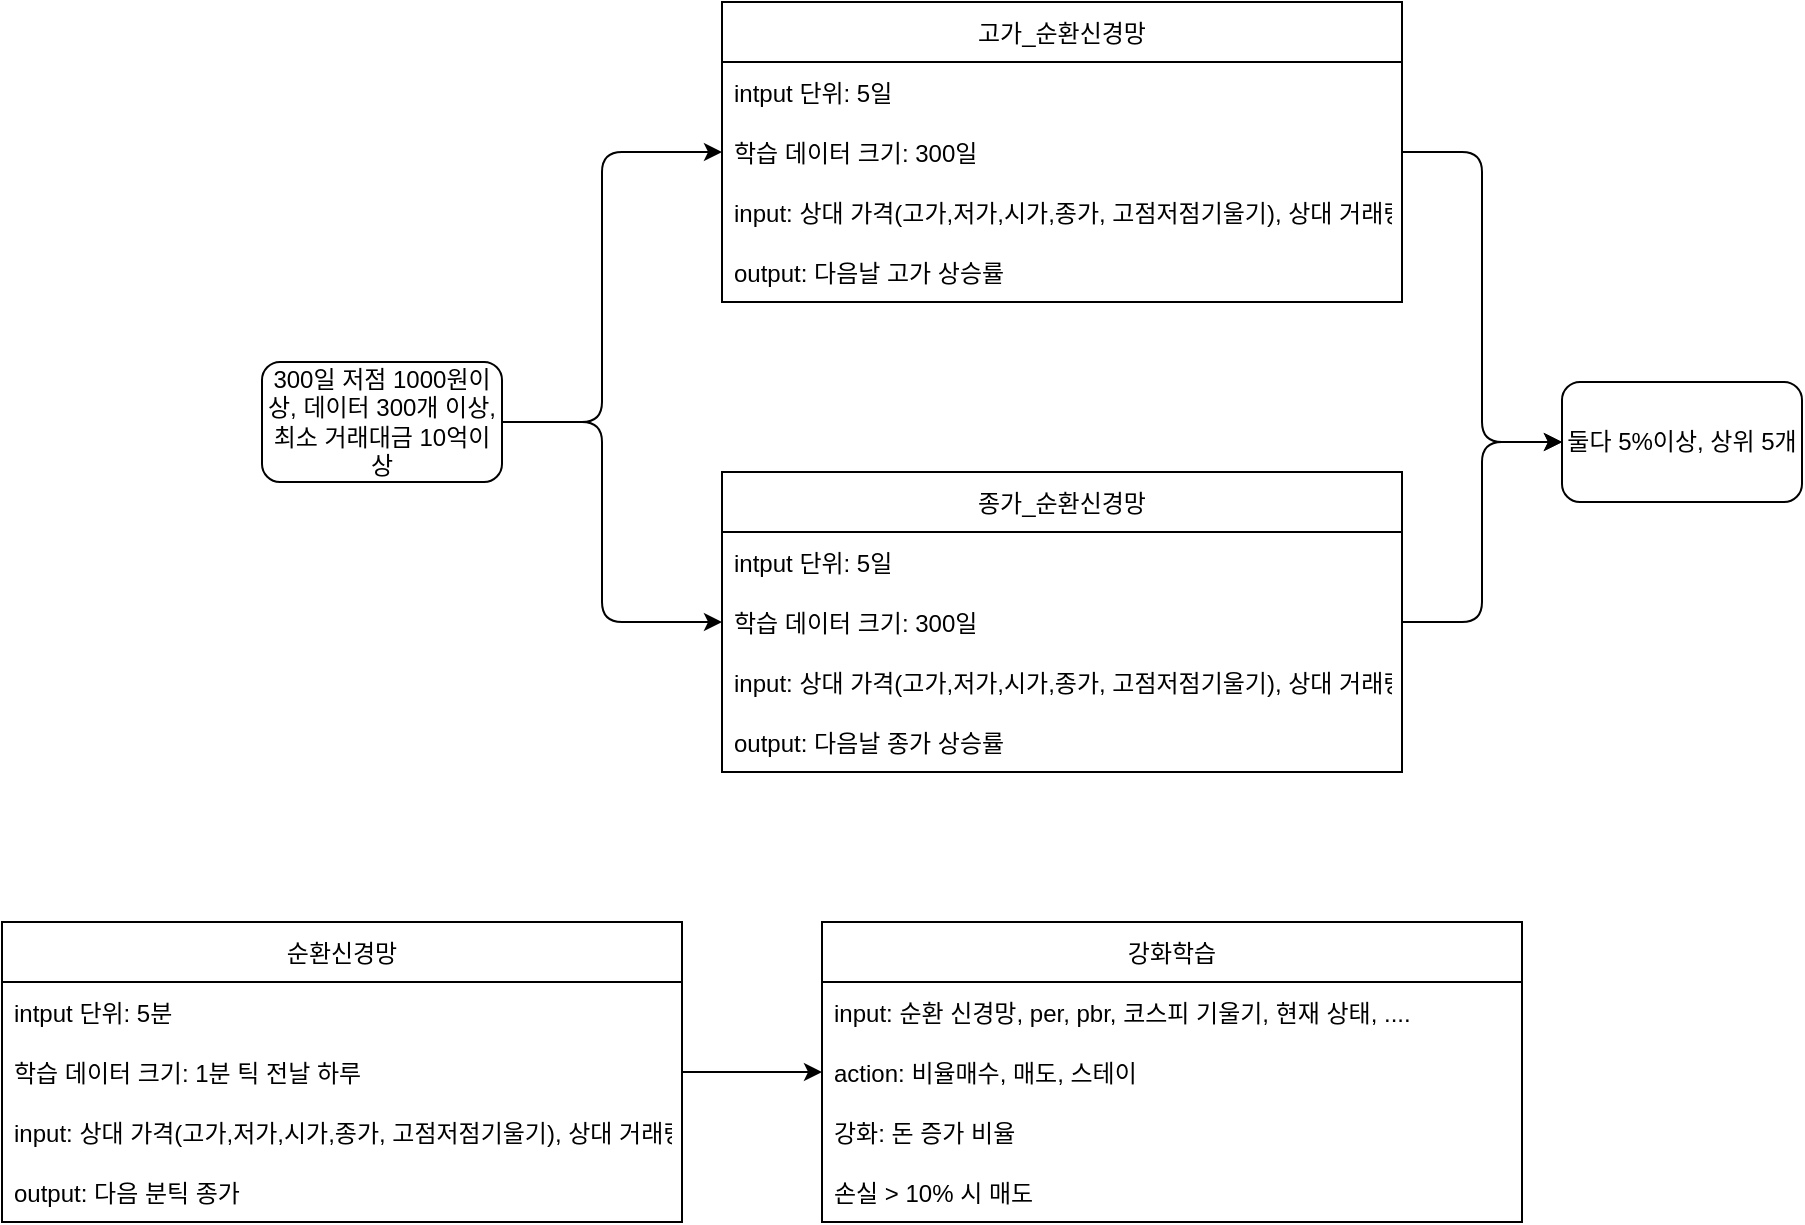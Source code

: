 <mxfile>
    <diagram id="JLhfebQivABqeBeYJ3sW" name="페이지-1">
        <mxGraphModel dx="1469" dy="350" grid="1" gridSize="10" guides="1" tooltips="1" connect="1" arrows="1" fold="1" page="1" pageScale="1" pageWidth="827" pageHeight="1169" math="0" shadow="0">
            <root>
                <mxCell id="0"/>
                <mxCell id="1" parent="0"/>
                <mxCell id="4" value="종가_순환신경망" style="swimlane;fontStyle=0;childLayout=stackLayout;horizontal=1;startSize=30;horizontalStack=0;resizeParent=1;resizeParentMax=0;resizeLast=0;collapsible=1;marginBottom=0;" vertex="1" parent="1">
                    <mxGeometry x="140" y="315" width="340" height="150" as="geometry"/>
                </mxCell>
                <mxCell id="5" value="intput 단위: 5일" style="text;strokeColor=none;fillColor=none;align=left;verticalAlign=middle;spacingLeft=4;spacingRight=4;overflow=hidden;points=[[0,0.5],[1,0.5]];portConstraint=eastwest;rotatable=0;" vertex="1" parent="4">
                    <mxGeometry y="30" width="340" height="30" as="geometry"/>
                </mxCell>
                <mxCell id="6" value="학습 데이터 크기: 300일" style="text;strokeColor=none;fillColor=none;align=left;verticalAlign=middle;spacingLeft=4;spacingRight=4;overflow=hidden;points=[[0,0.5],[1,0.5]];portConstraint=eastwest;rotatable=0;" vertex="1" parent="4">
                    <mxGeometry y="60" width="340" height="30" as="geometry"/>
                </mxCell>
                <mxCell id="9" value="input: 상대 가격(고가,저가,시가,종가, 고점저점기울기), 상대 거래량" style="text;strokeColor=none;fillColor=none;align=left;verticalAlign=middle;spacingLeft=4;spacingRight=4;overflow=hidden;points=[[0,0.5],[1,0.5]];portConstraint=eastwest;rotatable=0;" vertex="1" parent="4">
                    <mxGeometry y="90" width="340" height="30" as="geometry"/>
                </mxCell>
                <mxCell id="7" value="output: 다음날 종가 상승률" style="text;strokeColor=none;fillColor=none;align=left;verticalAlign=middle;spacingLeft=4;spacingRight=4;overflow=hidden;points=[[0,0.5],[1,0.5]];portConstraint=eastwest;rotatable=0;" vertex="1" parent="4">
                    <mxGeometry y="120" width="340" height="30" as="geometry"/>
                </mxCell>
                <mxCell id="10" value="강화학습" style="swimlane;fontStyle=0;childLayout=stackLayout;horizontal=1;startSize=30;horizontalStack=0;resizeParent=1;resizeParentMax=0;resizeLast=0;collapsible=1;marginBottom=0;" vertex="1" parent="1">
                    <mxGeometry x="190" y="540" width="350" height="150" as="geometry"/>
                </mxCell>
                <mxCell id="11" value="input: 순환 신경망, per, pbr, 코스피 기울기, 현재 상태, ...." style="text;strokeColor=none;fillColor=none;align=left;verticalAlign=middle;spacingLeft=4;spacingRight=4;overflow=hidden;points=[[0,0.5],[1,0.5]];portConstraint=eastwest;rotatable=0;" vertex="1" parent="10">
                    <mxGeometry y="30" width="350" height="30" as="geometry"/>
                </mxCell>
                <mxCell id="12" value="action: 비율매수, 매도, 스테이" style="text;strokeColor=none;fillColor=none;align=left;verticalAlign=middle;spacingLeft=4;spacingRight=4;overflow=hidden;points=[[0,0.5],[1,0.5]];portConstraint=eastwest;rotatable=0;" vertex="1" parent="10">
                    <mxGeometry y="60" width="350" height="30" as="geometry"/>
                </mxCell>
                <mxCell id="13" value="강화: 돈 증가 비율" style="text;strokeColor=none;fillColor=none;align=left;verticalAlign=middle;spacingLeft=4;spacingRight=4;overflow=hidden;points=[[0,0.5],[1,0.5]];portConstraint=eastwest;rotatable=0;" vertex="1" parent="10">
                    <mxGeometry y="90" width="350" height="30" as="geometry"/>
                </mxCell>
                <mxCell id="14" value="손실 &gt; 10% 시 매도" style="text;strokeColor=none;fillColor=none;align=left;verticalAlign=middle;spacingLeft=4;spacingRight=4;overflow=hidden;points=[[0,0.5],[1,0.5]];portConstraint=eastwest;rotatable=0;" vertex="1" parent="10">
                    <mxGeometry y="120" width="350" height="30" as="geometry"/>
                </mxCell>
                <mxCell id="15" value="둘다 5%이상, 상위 5개" style="rounded=1;whiteSpace=wrap;html=1;" vertex="1" parent="1">
                    <mxGeometry x="560" y="270" width="120" height="60" as="geometry"/>
                </mxCell>
                <mxCell id="16" value="순환신경망" style="swimlane;fontStyle=0;childLayout=stackLayout;horizontal=1;startSize=30;horizontalStack=0;resizeParent=1;resizeParentMax=0;resizeLast=0;collapsible=1;marginBottom=0;" vertex="1" parent="1">
                    <mxGeometry x="-220" y="540" width="340" height="150" as="geometry"/>
                </mxCell>
                <mxCell id="17" value="intput 단위: 5분" style="text;strokeColor=none;fillColor=none;align=left;verticalAlign=middle;spacingLeft=4;spacingRight=4;overflow=hidden;points=[[0,0.5],[1,0.5]];portConstraint=eastwest;rotatable=0;" vertex="1" parent="16">
                    <mxGeometry y="30" width="340" height="30" as="geometry"/>
                </mxCell>
                <mxCell id="18" value="학습 데이터 크기: 1분 틱 전날 하루" style="text;strokeColor=none;fillColor=none;align=left;verticalAlign=middle;spacingLeft=4;spacingRight=4;overflow=hidden;points=[[0,0.5],[1,0.5]];portConstraint=eastwest;rotatable=0;" vertex="1" parent="16">
                    <mxGeometry y="60" width="340" height="30" as="geometry"/>
                </mxCell>
                <mxCell id="19" value="input: 상대 가격(고가,저가,시가,종가, 고점저점기울기), 상대 거래량" style="text;strokeColor=none;fillColor=none;align=left;verticalAlign=middle;spacingLeft=4;spacingRight=4;overflow=hidden;points=[[0,0.5],[1,0.5]];portConstraint=eastwest;rotatable=0;" vertex="1" parent="16">
                    <mxGeometry y="90" width="340" height="30" as="geometry"/>
                </mxCell>
                <mxCell id="20" value="output: 다음 분틱 종가" style="text;strokeColor=none;fillColor=none;align=left;verticalAlign=middle;spacingLeft=4;spacingRight=4;overflow=hidden;points=[[0,0.5],[1,0.5]];portConstraint=eastwest;rotatable=0;" vertex="1" parent="16">
                    <mxGeometry y="120" width="340" height="30" as="geometry"/>
                </mxCell>
                <mxCell id="21" value="" style="endArrow=classic;html=1;exitX=1;exitY=0.5;exitDx=0;exitDy=0;entryX=0;entryY=0.5;entryDx=0;entryDy=0;" edge="1" parent="1" source="18" target="12">
                    <mxGeometry width="50" height="50" relative="1" as="geometry">
                        <mxPoint x="130" y="590" as="sourcePoint"/>
                        <mxPoint x="180" y="540" as="targetPoint"/>
                    </mxGeometry>
                </mxCell>
                <mxCell id="22" value="고가_순환신경망" style="swimlane;fontStyle=0;childLayout=stackLayout;horizontal=1;startSize=30;horizontalStack=0;resizeParent=1;resizeParentMax=0;resizeLast=0;collapsible=1;marginBottom=0;" vertex="1" parent="1">
                    <mxGeometry x="140" y="80" width="340" height="150" as="geometry"/>
                </mxCell>
                <mxCell id="23" value="intput 단위: 5일" style="text;strokeColor=none;fillColor=none;align=left;verticalAlign=middle;spacingLeft=4;spacingRight=4;overflow=hidden;points=[[0,0.5],[1,0.5]];portConstraint=eastwest;rotatable=0;" vertex="1" parent="22">
                    <mxGeometry y="30" width="340" height="30" as="geometry"/>
                </mxCell>
                <mxCell id="24" value="학습 데이터 크기: 300일" style="text;strokeColor=none;fillColor=none;align=left;verticalAlign=middle;spacingLeft=4;spacingRight=4;overflow=hidden;points=[[0,0.5],[1,0.5]];portConstraint=eastwest;rotatable=0;" vertex="1" parent="22">
                    <mxGeometry y="60" width="340" height="30" as="geometry"/>
                </mxCell>
                <mxCell id="25" value="input: 상대 가격(고가,저가,시가,종가, 고점저점기울기), 상대 거래량" style="text;strokeColor=none;fillColor=none;align=left;verticalAlign=middle;spacingLeft=4;spacingRight=4;overflow=hidden;points=[[0,0.5],[1,0.5]];portConstraint=eastwest;rotatable=0;" vertex="1" parent="22">
                    <mxGeometry y="90" width="340" height="30" as="geometry"/>
                </mxCell>
                <mxCell id="29" value="output: 다음날 고가 상승률" style="text;strokeColor=none;fillColor=none;align=left;verticalAlign=middle;spacingLeft=4;spacingRight=4;overflow=hidden;points=[[0,0.5],[1,0.5]];portConstraint=eastwest;rotatable=0;" vertex="1" parent="22">
                    <mxGeometry y="120" width="340" height="30" as="geometry"/>
                </mxCell>
                <mxCell id="27" value="" style="endArrow=classic;html=1;entryX=0;entryY=0.5;entryDx=0;entryDy=0;exitX=1;exitY=0.5;exitDx=0;exitDy=0;" edge="1" parent="1" source="24" target="15">
                    <mxGeometry width="50" height="50" relative="1" as="geometry">
                        <mxPoint x="520" y="160" as="sourcePoint"/>
                        <mxPoint x="630" y="170" as="targetPoint"/>
                        <Array as="points">
                            <mxPoint x="520" y="155"/>
                            <mxPoint x="520" y="300"/>
                        </Array>
                    </mxGeometry>
                </mxCell>
                <mxCell id="28" value="" style="endArrow=classic;html=1;exitX=1;exitY=0.5;exitDx=0;exitDy=0;entryX=0;entryY=0.5;entryDx=0;entryDy=0;" edge="1" parent="1" source="6" target="15">
                    <mxGeometry width="50" height="50" relative="1" as="geometry">
                        <mxPoint x="610" y="410" as="sourcePoint"/>
                        <mxPoint x="660" y="360" as="targetPoint"/>
                        <Array as="points">
                            <mxPoint x="520" y="390"/>
                            <mxPoint x="520" y="300"/>
                        </Array>
                    </mxGeometry>
                </mxCell>
                <mxCell id="32" value="300일 저점 1000원이상, 데이터 300개 이상, 최소 거래대금 10억이상" style="rounded=1;whiteSpace=wrap;html=1;" vertex="1" parent="1">
                    <mxGeometry x="-90" y="260" width="120" height="60" as="geometry"/>
                </mxCell>
                <mxCell id="33" value="" style="endArrow=classic;html=1;exitX=1;exitY=0.5;exitDx=0;exitDy=0;entryX=0;entryY=0.5;entryDx=0;entryDy=0;" edge="1" parent="1" source="32" target="24">
                    <mxGeometry width="50" height="50" relative="1" as="geometry">
                        <mxPoint x="150" y="310" as="sourcePoint"/>
                        <mxPoint x="200" y="260" as="targetPoint"/>
                        <Array as="points">
                            <mxPoint x="80" y="290"/>
                            <mxPoint x="80" y="155"/>
                        </Array>
                    </mxGeometry>
                </mxCell>
                <mxCell id="34" value="" style="endArrow=classic;html=1;exitX=1;exitY=0.5;exitDx=0;exitDy=0;entryX=0;entryY=0.5;entryDx=0;entryDy=0;" edge="1" parent="1" source="32" target="6">
                    <mxGeometry width="50" height="50" relative="1" as="geometry">
                        <mxPoint x="30" y="290" as="sourcePoint"/>
                        <mxPoint x="70" y="360" as="targetPoint"/>
                        <Array as="points">
                            <mxPoint x="80" y="290"/>
                            <mxPoint x="80" y="390"/>
                        </Array>
                    </mxGeometry>
                </mxCell>
            </root>
        </mxGraphModel>
    </diagram>
</mxfile>